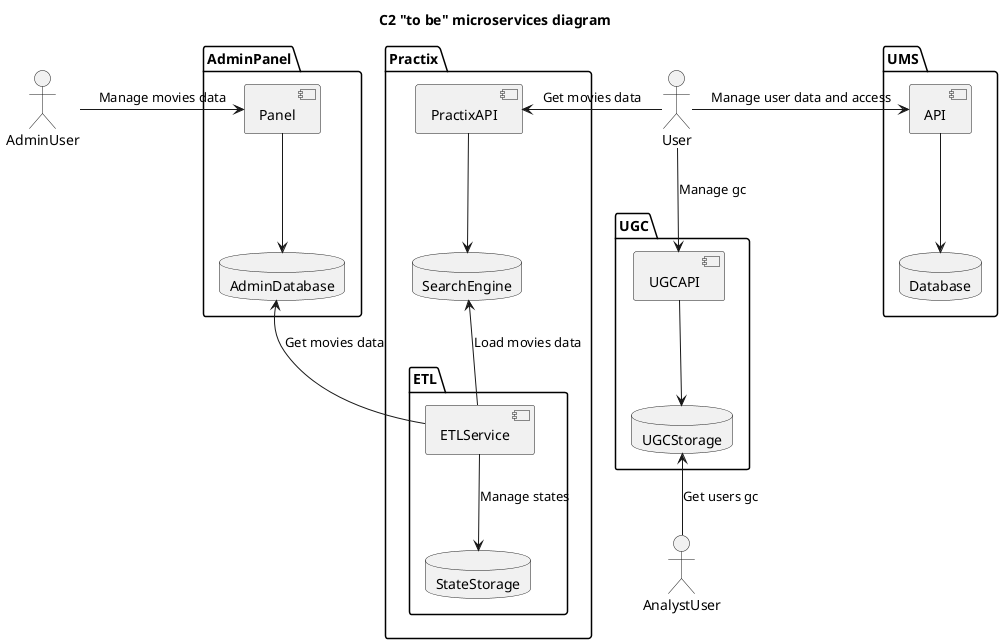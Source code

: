 @startuml

skinparam backgroundColor white
skinparam componentStyle uml2

title С2 "to be" microservices diagram

actor User
actor AdminUser
actor AnalystUser


package AdminPanel {
  component Panel
  database AdminDatabase
}

package Practix {
  component PractixAPI
  database SearchEngine

  package ETL {
    component ETLService
    database StateStorage
  }
}

package UMS {
  component API
  database Database
}

package UGC {
  component UGCAPI
  database UGCStorage
}


AdminUser -right-> Panel : Manage movies data
User -left-> PractixAPI : Get movies data
User -right-> API : Manage user data and access
User -down-> UGCAPI : Manage gc
AnalystUser -up-> UGCStorage : Get users gc

Panel --> AdminDatabase

PractixAPI --> SearchEngine

ETLService --> StateStorage : Manage states
ETLService -up-> AdminDatabase : Get movies data
ETLService -up-> SearchEngine : Load movies data

API --> Database

UGCAPI --> UGCStorage

@enduml
